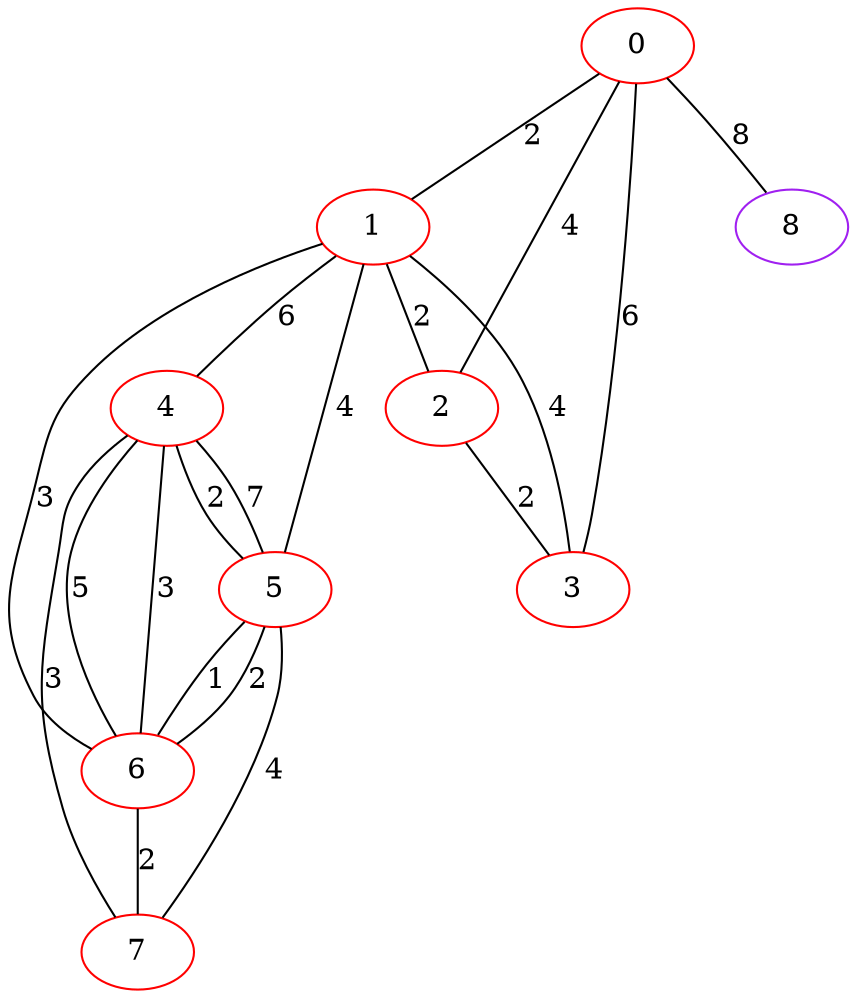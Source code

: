 graph "" {
0 [color=red, weight=1];
1 [color=red, weight=1];
2 [color=red, weight=1];
3 [color=red, weight=1];
4 [color=red, weight=1];
5 [color=red, weight=1];
6 [color=red, weight=1];
7 [color=red, weight=1];
8 [color=purple, weight=4];
0 -- 8  [key=0, label=8];
0 -- 1  [key=0, label=2];
0 -- 2  [key=0, label=4];
0 -- 3  [key=0, label=6];
1 -- 2  [key=0, label=2];
1 -- 3  [key=0, label=4];
1 -- 4  [key=0, label=6];
1 -- 5  [key=0, label=4];
1 -- 6  [key=0, label=3];
2 -- 3  [key=0, label=2];
4 -- 5  [key=0, label=7];
4 -- 5  [key=1, label=2];
4 -- 6  [key=0, label=5];
4 -- 6  [key=1, label=3];
4 -- 7  [key=0, label=3];
5 -- 6  [key=0, label=2];
5 -- 6  [key=1, label=1];
5 -- 7  [key=0, label=4];
6 -- 7  [key=0, label=2];
}
